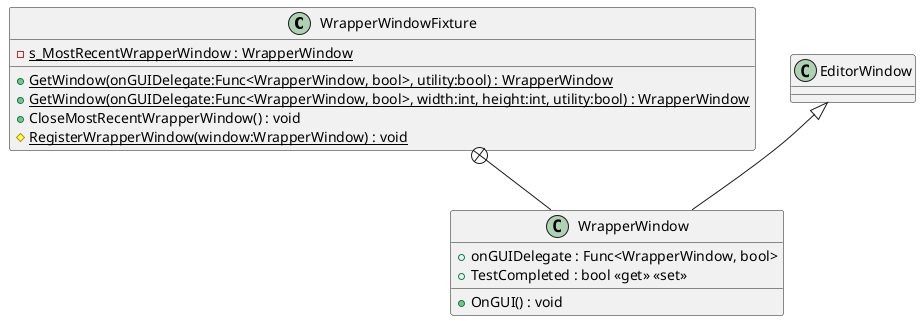 @startuml
class WrapperWindowFixture {
    - {static} s_MostRecentWrapperWindow : WrapperWindow
    + {static} GetWindow(onGUIDelegate:Func<WrapperWindow, bool>, utility:bool) : WrapperWindow
    + {static} GetWindow(onGUIDelegate:Func<WrapperWindow, bool>, width:int, height:int, utility:bool) : WrapperWindow
    + CloseMostRecentWrapperWindow() : void
    # {static} RegisterWrapperWindow(window:WrapperWindow) : void
}
class WrapperWindow {
    + onGUIDelegate : Func<WrapperWindow, bool>
    + TestCompleted : bool <<get>> <<set>>
    + OnGUI() : void
}
WrapperWindowFixture +-- WrapperWindow
EditorWindow <|-- WrapperWindow
@enduml
